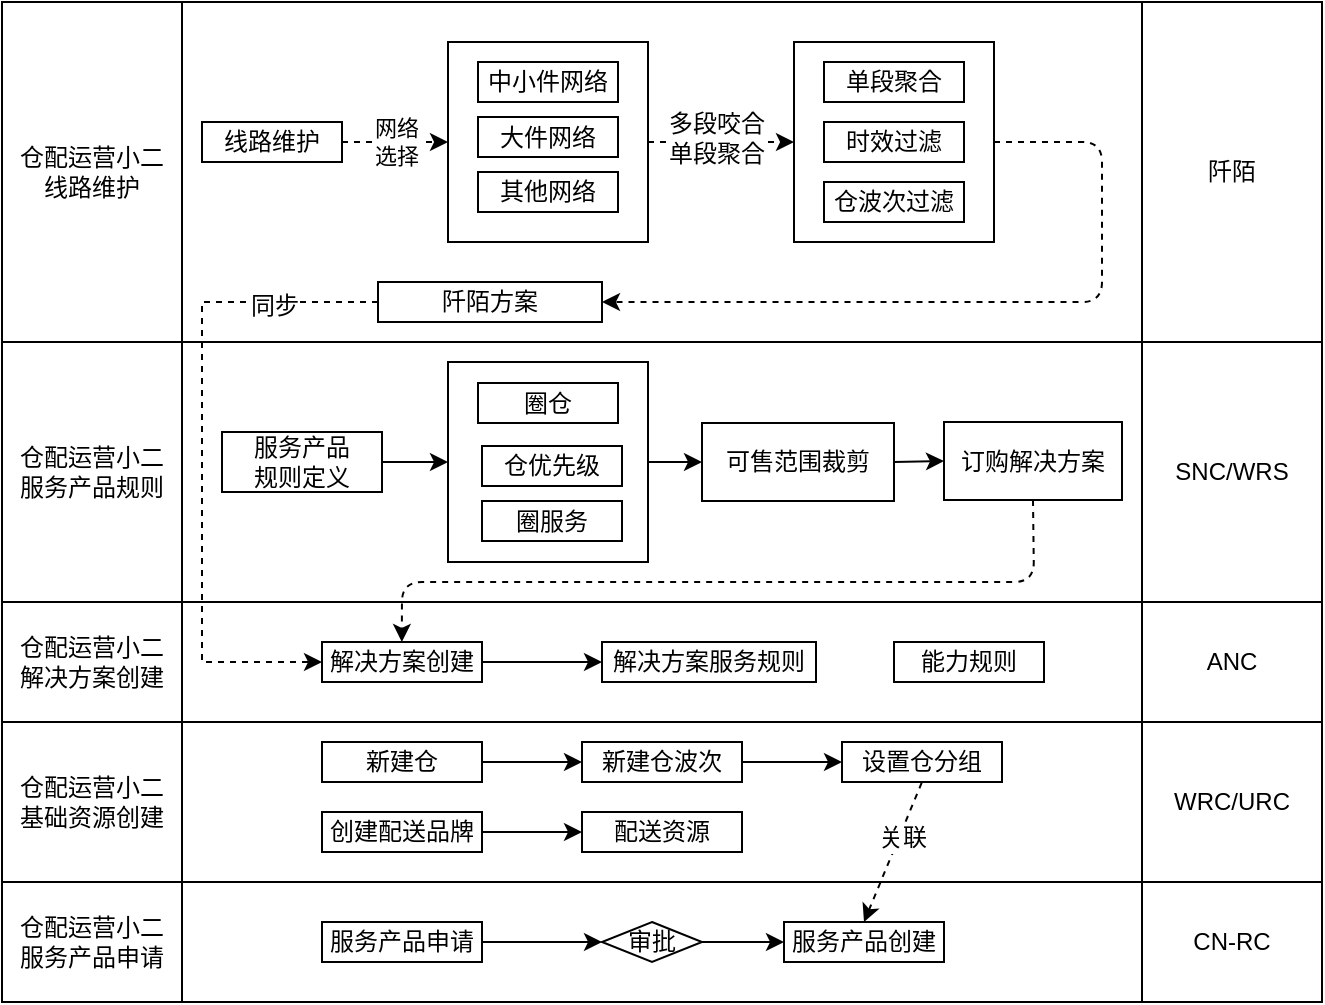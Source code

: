 <mxfile version="12.1.8" type="github" pages="1">
  <diagram id="aKIQjr99otgsSoPU95Y_" name="Page-1">
    <mxGraphModel dx="946" dy="1711" grid="1" gridSize="10" guides="1" tooltips="1" connect="1" arrows="1" fold="1" page="1" pageScale="1" pageWidth="827" pageHeight="1169" math="0" shadow="0">
      <root>
        <mxCell id="0"/>
        <mxCell id="1" parent="0"/>
        <mxCell id="NygcykSdxOqQU6l8nTSE-58" value="" style="rounded=0;whiteSpace=wrap;html=1;" vertex="1" parent="1">
          <mxGeometry x="120" y="-40" width="480" height="170" as="geometry"/>
        </mxCell>
        <mxCell id="NygcykSdxOqQU6l8nTSE-71" value="" style="rounded=0;whiteSpace=wrap;html=1;" vertex="1" parent="1">
          <mxGeometry x="253" y="-20" width="100" height="100" as="geometry"/>
        </mxCell>
        <mxCell id="NygcykSdxOqQU6l8nTSE-6" value="" style="rounded=0;whiteSpace=wrap;html=1;" vertex="1" parent="1">
          <mxGeometry x="120" y="400" width="480" height="60" as="geometry"/>
        </mxCell>
        <mxCell id="NygcykSdxOqQU6l8nTSE-10" value="" style="edgeStyle=orthogonalEdgeStyle;rounded=0;orthogonalLoop=1;jettySize=auto;html=1;" edge="1" parent="1" source="NygcykSdxOqQU6l8nTSE-7" target="NygcykSdxOqQU6l8nTSE-9">
          <mxGeometry relative="1" as="geometry"/>
        </mxCell>
        <mxCell id="NygcykSdxOqQU6l8nTSE-7" value="服务产品申请" style="rounded=0;whiteSpace=wrap;html=1;" vertex="1" parent="1">
          <mxGeometry x="190" y="420" width="80" height="20" as="geometry"/>
        </mxCell>
        <mxCell id="NygcykSdxOqQU6l8nTSE-8" value="服务产品创建" style="rounded=0;whiteSpace=wrap;html=1;" vertex="1" parent="1">
          <mxGeometry x="421" y="420" width="80" height="20" as="geometry"/>
        </mxCell>
        <mxCell id="NygcykSdxOqQU6l8nTSE-11" value="" style="edgeStyle=orthogonalEdgeStyle;rounded=0;orthogonalLoop=1;jettySize=auto;html=1;" edge="1" parent="1" source="NygcykSdxOqQU6l8nTSE-9" target="NygcykSdxOqQU6l8nTSE-8">
          <mxGeometry relative="1" as="geometry"/>
        </mxCell>
        <mxCell id="NygcykSdxOqQU6l8nTSE-9" value="审批" style="rhombus;whiteSpace=wrap;html=1;" vertex="1" parent="1">
          <mxGeometry x="330" y="420" width="50" height="20" as="geometry"/>
        </mxCell>
        <mxCell id="NygcykSdxOqQU6l8nTSE-12" value="CN-RC" style="rounded=0;whiteSpace=wrap;html=1;" vertex="1" parent="1">
          <mxGeometry x="600" y="400" width="90" height="60" as="geometry"/>
        </mxCell>
        <mxCell id="NygcykSdxOqQU6l8nTSE-15" value="仓配运营小二&lt;br&gt;服务产品申请" style="rounded=0;whiteSpace=wrap;html=1;" vertex="1" parent="1">
          <mxGeometry x="30" y="400" width="90" height="60" as="geometry"/>
        </mxCell>
        <mxCell id="NygcykSdxOqQU6l8nTSE-16" value="" style="rounded=0;whiteSpace=wrap;html=1;" vertex="1" parent="1">
          <mxGeometry x="120" y="320" width="480" height="80" as="geometry"/>
        </mxCell>
        <mxCell id="NygcykSdxOqQU6l8nTSE-17" value="仓配运营小二&lt;br&gt;基础资源创建" style="rounded=0;whiteSpace=wrap;html=1;" vertex="1" parent="1">
          <mxGeometry x="30" y="320" width="90" height="80" as="geometry"/>
        </mxCell>
        <mxCell id="NygcykSdxOqQU6l8nTSE-21" value="" style="edgeStyle=orthogonalEdgeStyle;rounded=0;orthogonalLoop=1;jettySize=auto;html=1;" edge="1" parent="1" source="NygcykSdxOqQU6l8nTSE-18" target="NygcykSdxOqQU6l8nTSE-19">
          <mxGeometry relative="1" as="geometry"/>
        </mxCell>
        <mxCell id="NygcykSdxOqQU6l8nTSE-18" value="新建仓" style="rounded=0;whiteSpace=wrap;html=1;" vertex="1" parent="1">
          <mxGeometry x="190" y="330" width="80" height="20" as="geometry"/>
        </mxCell>
        <mxCell id="NygcykSdxOqQU6l8nTSE-22" value="" style="edgeStyle=orthogonalEdgeStyle;rounded=0;orthogonalLoop=1;jettySize=auto;html=1;" edge="1" parent="1" source="NygcykSdxOqQU6l8nTSE-19" target="NygcykSdxOqQU6l8nTSE-20">
          <mxGeometry relative="1" as="geometry"/>
        </mxCell>
        <mxCell id="NygcykSdxOqQU6l8nTSE-19" value="新建仓波次" style="rounded=0;whiteSpace=wrap;html=1;" vertex="1" parent="1">
          <mxGeometry x="320" y="330" width="80" height="20" as="geometry"/>
        </mxCell>
        <mxCell id="NygcykSdxOqQU6l8nTSE-20" value="设置仓分组" style="rounded=0;whiteSpace=wrap;html=1;" vertex="1" parent="1">
          <mxGeometry x="450" y="330" width="80" height="20" as="geometry"/>
        </mxCell>
        <mxCell id="NygcykSdxOqQU6l8nTSE-25" value="" style="edgeStyle=orthogonalEdgeStyle;rounded=0;orthogonalLoop=1;jettySize=auto;html=1;" edge="1" parent="1" source="NygcykSdxOqQU6l8nTSE-23" target="NygcykSdxOqQU6l8nTSE-24">
          <mxGeometry relative="1" as="geometry"/>
        </mxCell>
        <mxCell id="NygcykSdxOqQU6l8nTSE-23" value="创建配送品牌" style="rounded=0;whiteSpace=wrap;html=1;" vertex="1" parent="1">
          <mxGeometry x="190" y="365" width="80" height="20" as="geometry"/>
        </mxCell>
        <mxCell id="NygcykSdxOqQU6l8nTSE-24" value="配送资源" style="rounded=0;whiteSpace=wrap;html=1;" vertex="1" parent="1">
          <mxGeometry x="320" y="365" width="80" height="20" as="geometry"/>
        </mxCell>
        <mxCell id="NygcykSdxOqQU6l8nTSE-26" value="WRC/URC" style="rounded=0;whiteSpace=wrap;html=1;" vertex="1" parent="1">
          <mxGeometry x="600" y="320" width="90" height="80" as="geometry"/>
        </mxCell>
        <mxCell id="NygcykSdxOqQU6l8nTSE-27" value="" style="rounded=0;whiteSpace=wrap;html=1;" vertex="1" parent="1">
          <mxGeometry x="120" y="260" width="480" height="60" as="geometry"/>
        </mxCell>
        <mxCell id="NygcykSdxOqQU6l8nTSE-28" value="仓配运营小二&lt;br&gt;解决方案创建" style="rounded=0;whiteSpace=wrap;html=1;" vertex="1" parent="1">
          <mxGeometry x="30" y="260" width="90" height="60" as="geometry"/>
        </mxCell>
        <mxCell id="NygcykSdxOqQU6l8nTSE-36" value="" style="edgeStyle=orthogonalEdgeStyle;rounded=0;orthogonalLoop=1;jettySize=auto;html=1;" edge="1" parent="1" source="NygcykSdxOqQU6l8nTSE-34" target="NygcykSdxOqQU6l8nTSE-35">
          <mxGeometry relative="1" as="geometry"/>
        </mxCell>
        <mxCell id="NygcykSdxOqQU6l8nTSE-34" value="解决方案创建" style="rounded=0;whiteSpace=wrap;html=1;" vertex="1" parent="1">
          <mxGeometry x="190" y="280" width="80" height="20" as="geometry"/>
        </mxCell>
        <mxCell id="NygcykSdxOqQU6l8nTSE-35" value="解决方案服务规则" style="rounded=0;whiteSpace=wrap;html=1;" vertex="1" parent="1">
          <mxGeometry x="330" y="280" width="107" height="20" as="geometry"/>
        </mxCell>
        <mxCell id="NygcykSdxOqQU6l8nTSE-37" value="ANC" style="rounded=0;whiteSpace=wrap;html=1;" vertex="1" parent="1">
          <mxGeometry x="600" y="260" width="90" height="60" as="geometry"/>
        </mxCell>
        <mxCell id="NygcykSdxOqQU6l8nTSE-38" value="" style="rounded=0;whiteSpace=wrap;html=1;" vertex="1" parent="1">
          <mxGeometry x="120" y="130" width="480" height="130" as="geometry"/>
        </mxCell>
        <mxCell id="NygcykSdxOqQU6l8nTSE-39" value="仓配运营小二&lt;br&gt;服务产品规则" style="rounded=0;whiteSpace=wrap;html=1;" vertex="1" parent="1">
          <mxGeometry x="30" y="130" width="90" height="130" as="geometry"/>
        </mxCell>
        <mxCell id="NygcykSdxOqQU6l8nTSE-40" value="服务产品&lt;br&gt;规则定义" style="rounded=0;whiteSpace=wrap;html=1;" vertex="1" parent="1">
          <mxGeometry x="140" y="175" width="80" height="30" as="geometry"/>
        </mxCell>
        <mxCell id="NygcykSdxOqQU6l8nTSE-41" value="SNC/WRS" style="rounded=0;whiteSpace=wrap;html=1;" vertex="1" parent="1">
          <mxGeometry x="600" y="130" width="90" height="130" as="geometry"/>
        </mxCell>
        <mxCell id="NygcykSdxOqQU6l8nTSE-43" value="" style="rounded=0;whiteSpace=wrap;html=1;" vertex="1" parent="1">
          <mxGeometry x="253" y="140" width="100" height="100" as="geometry"/>
        </mxCell>
        <mxCell id="NygcykSdxOqQU6l8nTSE-44" value="" style="endArrow=none;dashed=1;html=1;entryX=0.5;entryY=1;entryDx=0;entryDy=0;exitX=0.5;exitY=0;exitDx=0;exitDy=0;startArrow=classic;startFill=1;" edge="1" parent="1" source="NygcykSdxOqQU6l8nTSE-8" target="NygcykSdxOqQU6l8nTSE-20">
          <mxGeometry width="50" height="50" relative="1" as="geometry">
            <mxPoint x="430" y="580" as="sourcePoint"/>
            <mxPoint x="480" y="530" as="targetPoint"/>
          </mxGeometry>
        </mxCell>
        <mxCell id="NygcykSdxOqQU6l8nTSE-45" value="关联" style="text;html=1;resizable=0;points=[];align=center;verticalAlign=middle;labelBackgroundColor=#ffffff;" vertex="1" connectable="0" parent="NygcykSdxOqQU6l8nTSE-44">
          <mxGeometry x="0.216" y="-1" relative="1" as="geometry">
            <mxPoint as="offset"/>
          </mxGeometry>
        </mxCell>
        <mxCell id="NygcykSdxOqQU6l8nTSE-46" value="圈仓" style="rounded=0;whiteSpace=wrap;html=1;" vertex="1" parent="1">
          <mxGeometry x="268" y="150.5" width="70" height="20" as="geometry"/>
        </mxCell>
        <mxCell id="NygcykSdxOqQU6l8nTSE-47" value="圈服务" style="rounded=0;whiteSpace=wrap;html=1;" vertex="1" parent="1">
          <mxGeometry x="270" y="209.5" width="70" height="20" as="geometry"/>
        </mxCell>
        <mxCell id="NygcykSdxOqQU6l8nTSE-49" value="仓优先级" style="rounded=0;whiteSpace=wrap;html=1;" vertex="1" parent="1">
          <mxGeometry x="270" y="182" width="70" height="20" as="geometry"/>
        </mxCell>
        <mxCell id="NygcykSdxOqQU6l8nTSE-51" value="" style="endArrow=classic;html=1;entryX=0;entryY=0.5;entryDx=0;entryDy=0;" edge="1" parent="1" source="NygcykSdxOqQU6l8nTSE-40" target="NygcykSdxOqQU6l8nTSE-43">
          <mxGeometry width="50" height="50" relative="1" as="geometry">
            <mxPoint x="200" y="130" as="sourcePoint"/>
            <mxPoint x="290" y="190" as="targetPoint"/>
          </mxGeometry>
        </mxCell>
        <mxCell id="NygcykSdxOqQU6l8nTSE-52" value="可售范围裁剪" style="rounded=0;whiteSpace=wrap;html=1;" vertex="1" parent="1">
          <mxGeometry x="380" y="170.5" width="96" height="39" as="geometry"/>
        </mxCell>
        <mxCell id="NygcykSdxOqQU6l8nTSE-54" value="" style="endArrow=classic;html=1;exitX=1;exitY=0.5;exitDx=0;exitDy=0;" edge="1" parent="1" source="NygcykSdxOqQU6l8nTSE-43">
          <mxGeometry width="50" height="50" relative="1" as="geometry">
            <mxPoint x="270" y="200.3" as="sourcePoint"/>
            <mxPoint x="380" y="190" as="targetPoint"/>
          </mxGeometry>
        </mxCell>
        <mxCell id="NygcykSdxOqQU6l8nTSE-55" value="订购解决方案" style="rounded=0;whiteSpace=wrap;html=1;" vertex="1" parent="1">
          <mxGeometry x="501" y="170" width="89" height="39" as="geometry"/>
        </mxCell>
        <mxCell id="NygcykSdxOqQU6l8nTSE-56" value="" style="endArrow=classic;html=1;entryX=0;entryY=0.5;entryDx=0;entryDy=0;exitX=1;exitY=0.5;exitDx=0;exitDy=0;" edge="1" parent="1" source="NygcykSdxOqQU6l8nTSE-52" target="NygcykSdxOqQU6l8nTSE-55">
          <mxGeometry width="50" height="50" relative="1" as="geometry">
            <mxPoint x="190" y="520" as="sourcePoint"/>
            <mxPoint x="240" y="470" as="targetPoint"/>
          </mxGeometry>
        </mxCell>
        <mxCell id="NygcykSdxOqQU6l8nTSE-57" value="" style="endArrow=classic;html=1;exitX=0.5;exitY=1;exitDx=0;exitDy=0;entryX=0.229;entryY=0.333;entryDx=0;entryDy=0;entryPerimeter=0;dashed=1;" edge="1" parent="1" source="NygcykSdxOqQU6l8nTSE-55" target="NygcykSdxOqQU6l8nTSE-27">
          <mxGeometry width="50" height="50" relative="1" as="geometry">
            <mxPoint x="290" y="590" as="sourcePoint"/>
            <mxPoint x="340" y="540" as="targetPoint"/>
            <Array as="points">
              <mxPoint x="546" y="250"/>
              <mxPoint x="230" y="250"/>
            </Array>
          </mxGeometry>
        </mxCell>
        <mxCell id="NygcykSdxOqQU6l8nTSE-59" value="能力规则" style="rounded=0;whiteSpace=wrap;html=1;" vertex="1" parent="1">
          <mxGeometry x="476" y="280" width="75" height="20" as="geometry"/>
        </mxCell>
        <mxCell id="NygcykSdxOqQU6l8nTSE-60" value="仓配运营小二&lt;br&gt;线路维护" style="rounded=0;whiteSpace=wrap;html=1;" vertex="1" parent="1">
          <mxGeometry x="30" y="-40" width="90" height="170" as="geometry"/>
        </mxCell>
        <mxCell id="NygcykSdxOqQU6l8nTSE-61" value="线路维护" style="rounded=0;whiteSpace=wrap;html=1;" vertex="1" parent="1">
          <mxGeometry x="130" y="20" width="70" height="20" as="geometry"/>
        </mxCell>
        <mxCell id="NygcykSdxOqQU6l8nTSE-64" value="中小件网络" style="rounded=0;whiteSpace=wrap;html=1;" vertex="1" parent="1">
          <mxGeometry x="268" y="-10" width="70" height="20" as="geometry"/>
        </mxCell>
        <mxCell id="NygcykSdxOqQU6l8nTSE-65" value="其他网络" style="rounded=0;whiteSpace=wrap;html=1;" vertex="1" parent="1">
          <mxGeometry x="268" y="45" width="70" height="20" as="geometry"/>
        </mxCell>
        <mxCell id="NygcykSdxOqQU6l8nTSE-74" value="网络&lt;br&gt;选择" style="endArrow=classic;html=1;dashed=1;entryX=0;entryY=0.5;entryDx=0;entryDy=0;exitX=1;exitY=0.5;exitDx=0;exitDy=0;" edge="1" parent="1" source="NygcykSdxOqQU6l8nTSE-61" target="NygcykSdxOqQU6l8nTSE-71">
          <mxGeometry width="50" height="50" relative="1" as="geometry">
            <mxPoint x="170" as="sourcePoint"/>
            <mxPoint x="220" y="-50" as="targetPoint"/>
          </mxGeometry>
        </mxCell>
        <mxCell id="NygcykSdxOqQU6l8nTSE-75" value="大件网络" style="rounded=0;whiteSpace=wrap;html=1;" vertex="1" parent="1">
          <mxGeometry x="268" y="17.5" width="70" height="20" as="geometry"/>
        </mxCell>
        <mxCell id="NygcykSdxOqQU6l8nTSE-77" value="" style="rounded=0;whiteSpace=wrap;html=1;" vertex="1" parent="1">
          <mxGeometry x="426" y="-20" width="100" height="100" as="geometry"/>
        </mxCell>
        <mxCell id="NygcykSdxOqQU6l8nTSE-78" value="" style="endArrow=classic;html=1;dashed=1;entryX=0;entryY=0.5;entryDx=0;entryDy=0;exitX=1;exitY=0.5;exitDx=0;exitDy=0;" edge="1" parent="1" source="NygcykSdxOqQU6l8nTSE-71" target="NygcykSdxOqQU6l8nTSE-77">
          <mxGeometry width="50" height="50" relative="1" as="geometry">
            <mxPoint x="350" y="100" as="sourcePoint"/>
            <mxPoint x="400" y="50" as="targetPoint"/>
          </mxGeometry>
        </mxCell>
        <mxCell id="NygcykSdxOqQU6l8nTSE-82" value="多段咬合&lt;br&gt;单段聚合" style="text;html=1;resizable=0;points=[];align=center;verticalAlign=middle;labelBackgroundColor=#ffffff;" vertex="1" connectable="0" parent="NygcykSdxOqQU6l8nTSE-78">
          <mxGeometry x="-0.233" y="3" relative="1" as="geometry">
            <mxPoint x="6" y="0.5" as="offset"/>
          </mxGeometry>
        </mxCell>
        <mxCell id="NygcykSdxOqQU6l8nTSE-79" value="单段聚合" style="rounded=0;whiteSpace=wrap;html=1;" vertex="1" parent="1">
          <mxGeometry x="441" y="-10" width="70" height="20" as="geometry"/>
        </mxCell>
        <mxCell id="NygcykSdxOqQU6l8nTSE-80" value="时效过滤" style="rounded=0;whiteSpace=wrap;html=1;" vertex="1" parent="1">
          <mxGeometry x="441" y="20" width="70" height="20" as="geometry"/>
        </mxCell>
        <mxCell id="NygcykSdxOqQU6l8nTSE-81" value="仓波次过滤" style="rounded=0;whiteSpace=wrap;html=1;" vertex="1" parent="1">
          <mxGeometry x="441" y="50" width="70" height="20" as="geometry"/>
        </mxCell>
        <mxCell id="NygcykSdxOqQU6l8nTSE-85" style="edgeStyle=orthogonalEdgeStyle;rounded=0;orthogonalLoop=1;jettySize=auto;html=1;dashed=1;startArrow=none;startFill=0;" edge="1" parent="1" source="NygcykSdxOqQU6l8nTSE-83" target="NygcykSdxOqQU6l8nTSE-34">
          <mxGeometry relative="1" as="geometry">
            <Array as="points">
              <mxPoint x="130" y="110"/>
              <mxPoint x="130" y="290"/>
            </Array>
          </mxGeometry>
        </mxCell>
        <mxCell id="NygcykSdxOqQU6l8nTSE-86" value="同步" style="text;html=1;resizable=0;points=[];align=center;verticalAlign=middle;labelBackgroundColor=#ffffff;" vertex="1" connectable="0" parent="NygcykSdxOqQU6l8nTSE-85">
          <mxGeometry x="-0.683" y="2" relative="1" as="geometry">
            <mxPoint as="offset"/>
          </mxGeometry>
        </mxCell>
        <mxCell id="NygcykSdxOqQU6l8nTSE-83" value="阡陌方案" style="rounded=0;whiteSpace=wrap;html=1;" vertex="1" parent="1">
          <mxGeometry x="218" y="100" width="112" height="20" as="geometry"/>
        </mxCell>
        <mxCell id="NygcykSdxOqQU6l8nTSE-84" value="" style="endArrow=classic;html=1;dashed=1;exitX=1;exitY=0.5;exitDx=0;exitDy=0;entryX=1;entryY=0.5;entryDx=0;entryDy=0;" edge="1" parent="1" source="NygcykSdxOqQU6l8nTSE-77" target="NygcykSdxOqQU6l8nTSE-83">
          <mxGeometry width="50" height="50" relative="1" as="geometry">
            <mxPoint x="480" y="150" as="sourcePoint"/>
            <mxPoint x="530" y="100" as="targetPoint"/>
            <Array as="points">
              <mxPoint x="580" y="30"/>
              <mxPoint x="580" y="110"/>
            </Array>
          </mxGeometry>
        </mxCell>
        <mxCell id="NygcykSdxOqQU6l8nTSE-87" value="阡陌" style="rounded=0;whiteSpace=wrap;html=1;" vertex="1" parent="1">
          <mxGeometry x="600" y="-40" width="90" height="170" as="geometry"/>
        </mxCell>
      </root>
    </mxGraphModel>
  </diagram>
</mxfile>

